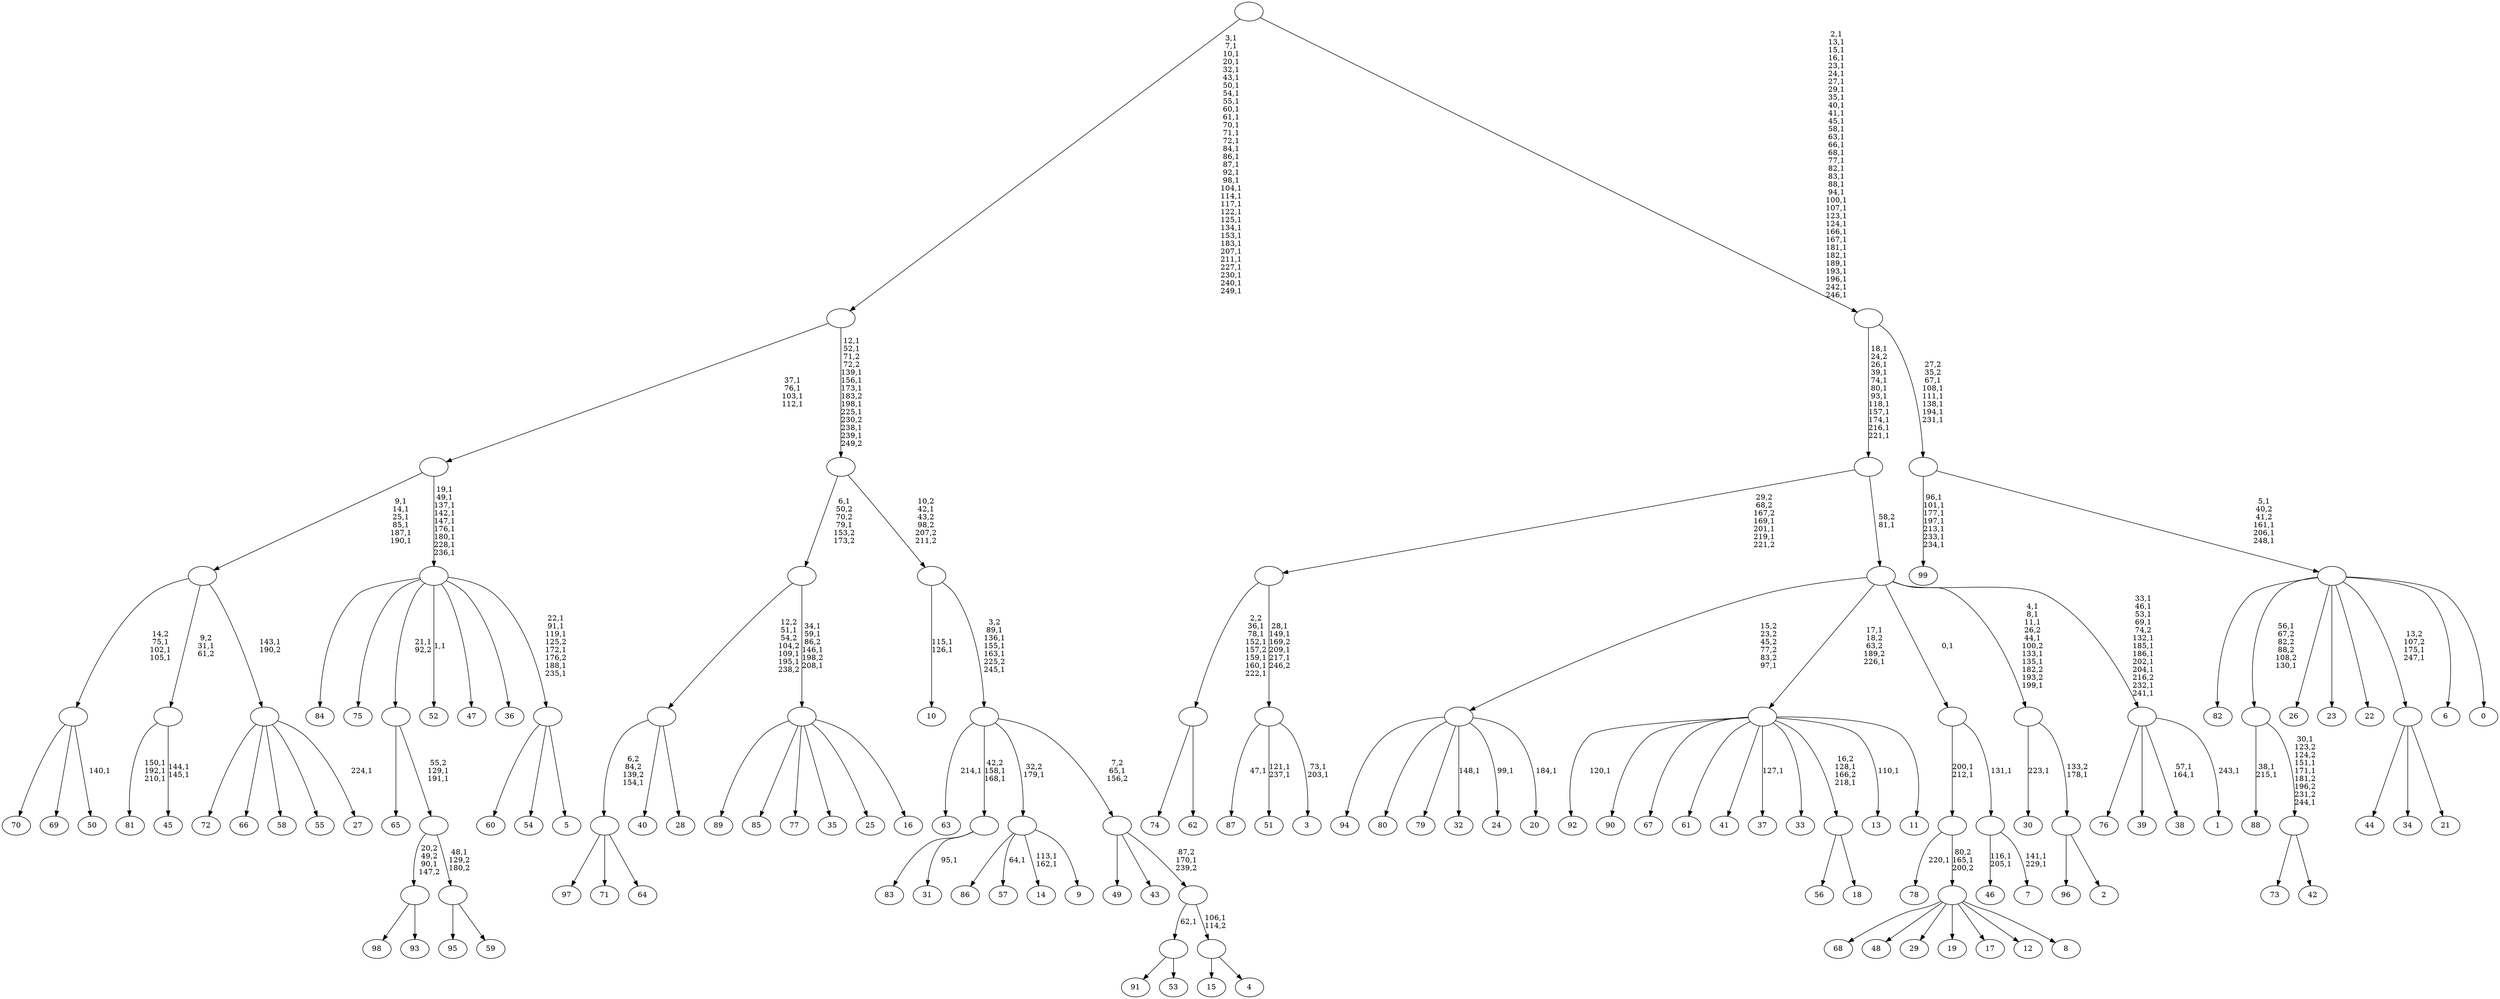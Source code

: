 digraph T {
	350 [label="99"]
	342 [label="98"]
	341 [label="97"]
	340 [label="96"]
	339 [label="95"]
	338 [label="94"]
	337 [label="93"]
	336 [label=""]
	335 [label="92"]
	333 [label="91"]
	332 [label="90"]
	331 [label="89"]
	330 [label="88"]
	327 [label="87"]
	325 [label="86"]
	324 [label="85"]
	323 [label="84"]
	322 [label="83"]
	321 [label="82"]
	320 [label="81"]
	316 [label="80"]
	315 [label="79"]
	314 [label="78"]
	312 [label="77"]
	311 [label="76"]
	310 [label="75"]
	309 [label="74"]
	308 [label="73"]
	307 [label="72"]
	306 [label="71"]
	305 [label="70"]
	304 [label="69"]
	303 [label="68"]
	302 [label="67"]
	301 [label="66"]
	300 [label="65"]
	299 [label="64"]
	298 [label=""]
	297 [label="63"]
	295 [label="62"]
	294 [label=""]
	288 [label="61"]
	287 [label="60"]
	286 [label="59"]
	285 [label=""]
	284 [label=""]
	282 [label=""]
	281 [label="58"]
	280 [label="57"]
	278 [label="56"]
	277 [label="55"]
	276 [label="54"]
	275 [label="53"]
	274 [label=""]
	273 [label="52"]
	271 [label="51"]
	268 [label="50"]
	266 [label=""]
	263 [label="49"]
	262 [label="48"]
	261 [label="47"]
	260 [label="46"]
	257 [label="45"]
	254 [label=""]
	253 [label="44"]
	252 [label="43"]
	251 [label="42"]
	250 [label=""]
	246 [label=""]
	244 [label="41"]
	243 [label="40"]
	242 [label="39"]
	241 [label="38"]
	238 [label="37"]
	236 [label="36"]
	235 [label="35"]
	234 [label="34"]
	233 [label="33"]
	232 [label="32"]
	230 [label="31"]
	228 [label=""]
	226 [label="30"]
	224 [label="29"]
	223 [label="28"]
	222 [label=""]
	219 [label="27"]
	217 [label=""]
	216 [label=""]
	210 [label="26"]
	209 [label="25"]
	208 [label="24"]
	206 [label="23"]
	205 [label="22"]
	204 [label="21"]
	203 [label=""]
	201 [label="20"]
	199 [label=""]
	198 [label="19"]
	197 [label="18"]
	196 [label=""]
	194 [label="17"]
	193 [label="16"]
	192 [label=""]
	188 [label=""]
	186 [label="15"]
	185 [label="14"]
	182 [label="13"]
	180 [label="12"]
	179 [label="11"]
	178 [label=""]
	176 [label="10"]
	173 [label="9"]
	172 [label=""]
	171 [label="8"]
	170 [label=""]
	169 [label=""]
	167 [label="7"]
	164 [label=""]
	163 [label=""]
	162 [label="6"]
	161 [label="5"]
	160 [label=""]
	154 [label=""]
	145 [label=""]
	141 [label="4"]
	140 [label=""]
	139 [label=""]
	138 [label=""]
	137 [label=""]
	132 [label=""]
	131 [label=""]
	122 [label=""]
	89 [label="3"]
	86 [label=""]
	82 [label=""]
	79 [label="2"]
	78 [label=""]
	77 [label=""]
	70 [label="1"]
	68 [label=""]
	57 [label=""]
	56 [label=""]
	45 [label="0"]
	44 [label=""]
	40 [label=""]
	34 [label=""]
	0 [label=""]
	336 -> 342 [label=""]
	336 -> 337 [label=""]
	298 -> 341 [label=""]
	298 -> 306 [label=""]
	298 -> 299 [label=""]
	294 -> 309 [label=""]
	294 -> 295 [label=""]
	285 -> 339 [label=""]
	285 -> 286 [label=""]
	284 -> 336 [label="20,2\n49,2\n90,1\n147,2"]
	284 -> 285 [label="48,1\n129,2\n180,2"]
	282 -> 284 [label="55,2\n129,1\n191,1"]
	282 -> 300 [label=""]
	274 -> 333 [label=""]
	274 -> 275 [label=""]
	266 -> 268 [label="140,1"]
	266 -> 305 [label=""]
	266 -> 304 [label=""]
	254 -> 257 [label="144,1\n145,1"]
	254 -> 320 [label="150,1\n192,1\n210,1"]
	250 -> 308 [label=""]
	250 -> 251 [label=""]
	246 -> 250 [label="30,1\n123,2\n124,2\n151,1\n171,1\n181,2\n196,2\n231,2\n244,1"]
	246 -> 330 [label="38,1\n215,1"]
	228 -> 230 [label="95,1"]
	228 -> 322 [label=""]
	222 -> 298 [label="6,2\n84,2\n139,2\n154,1"]
	222 -> 243 [label=""]
	222 -> 223 [label=""]
	217 -> 219 [label="224,1"]
	217 -> 307 [label=""]
	217 -> 301 [label=""]
	217 -> 281 [label=""]
	217 -> 277 [label=""]
	216 -> 266 [label="14,2\n75,1\n102,1\n105,1"]
	216 -> 254 [label="9,2\n31,1\n61,2"]
	216 -> 217 [label="143,1\n190,2"]
	203 -> 253 [label=""]
	203 -> 234 [label=""]
	203 -> 204 [label=""]
	199 -> 201 [label="184,1"]
	199 -> 208 [label="99,1"]
	199 -> 232 [label="148,1"]
	199 -> 338 [label=""]
	199 -> 316 [label=""]
	199 -> 315 [label=""]
	196 -> 278 [label=""]
	196 -> 197 [label=""]
	192 -> 331 [label=""]
	192 -> 324 [label=""]
	192 -> 312 [label=""]
	192 -> 235 [label=""]
	192 -> 209 [label=""]
	192 -> 193 [label=""]
	188 -> 192 [label="34,1\n59,1\n86,2\n146,1\n198,2\n208,1"]
	188 -> 222 [label="12,2\n51,1\n54,2\n104,2\n109,1\n195,1\n238,2"]
	178 -> 182 [label="110,1"]
	178 -> 196 [label="16,2\n128,1\n166,2\n218,1"]
	178 -> 238 [label="127,1"]
	178 -> 335 [label="120,1"]
	178 -> 332 [label=""]
	178 -> 302 [label=""]
	178 -> 288 [label=""]
	178 -> 244 [label=""]
	178 -> 233 [label=""]
	178 -> 179 [label=""]
	172 -> 185 [label="113,1\n162,1"]
	172 -> 280 [label="64,1"]
	172 -> 325 [label=""]
	172 -> 173 [label=""]
	170 -> 303 [label=""]
	170 -> 262 [label=""]
	170 -> 224 [label=""]
	170 -> 198 [label=""]
	170 -> 194 [label=""]
	170 -> 180 [label=""]
	170 -> 171 [label=""]
	169 -> 314 [label="220,1"]
	169 -> 170 [label="80,2\n165,1\n200,2"]
	164 -> 167 [label="141,1\n229,1"]
	164 -> 260 [label="116,1\n205,1"]
	163 -> 169 [label="200,1\n212,1"]
	163 -> 164 [label="131,1"]
	160 -> 287 [label=""]
	160 -> 276 [label=""]
	160 -> 161 [label=""]
	154 -> 160 [label="22,1\n91,1\n119,1\n125,2\n172,1\n176,2\n188,1\n235,1"]
	154 -> 273 [label="1,1"]
	154 -> 323 [label=""]
	154 -> 310 [label=""]
	154 -> 282 [label="21,1\n92,2"]
	154 -> 261 [label=""]
	154 -> 236 [label=""]
	145 -> 154 [label="19,1\n49,1\n137,1\n142,1\n147,1\n176,1\n180,1\n228,1\n236,1"]
	145 -> 216 [label="9,1\n14,1\n25,1\n85,1\n187,1\n190,1"]
	140 -> 186 [label=""]
	140 -> 141 [label=""]
	139 -> 274 [label="62,1"]
	139 -> 140 [label="106,1\n114,2"]
	138 -> 263 [label=""]
	138 -> 252 [label=""]
	138 -> 139 [label="87,2\n170,1\n239,2"]
	137 -> 228 [label="42,2\n158,1\n168,1"]
	137 -> 297 [label="214,1"]
	137 -> 172 [label="32,2\n179,1"]
	137 -> 138 [label="7,2\n65,1\n156,2"]
	132 -> 137 [label="3,2\n89,1\n136,1\n155,1\n163,1\n225,2\n245,1"]
	132 -> 176 [label="115,1\n126,1"]
	131 -> 188 [label="6,1\n50,2\n70,2\n79,1\n153,2\n173,2"]
	131 -> 132 [label="10,2\n42,1\n43,2\n98,2\n207,2\n211,2"]
	122 -> 131 [label="12,1\n52,1\n71,2\n72,2\n139,1\n156,1\n173,1\n183,2\n198,1\n225,1\n230,2\n238,1\n239,1\n249,2"]
	122 -> 145 [label="37,1\n76,1\n103,1\n112,1"]
	86 -> 89 [label="73,1\n203,1"]
	86 -> 271 [label="121,1\n237,1"]
	86 -> 327 [label="47,1"]
	82 -> 86 [label="28,1\n149,1\n169,2\n209,1\n217,1\n246,2"]
	82 -> 294 [label="2,2\n36,1\n78,1\n152,1\n157,2\n159,1\n160,1\n222,1"]
	78 -> 340 [label=""]
	78 -> 79 [label=""]
	77 -> 226 [label="223,1"]
	77 -> 78 [label="133,2\n178,1"]
	68 -> 70 [label="243,1"]
	68 -> 241 [label="57,1\n164,1"]
	68 -> 311 [label=""]
	68 -> 242 [label=""]
	57 -> 68 [label="33,1\n46,1\n53,1\n69,1\n74,2\n132,1\n185,1\n186,1\n202,1\n204,1\n216,2\n232,1\n241,1"]
	57 -> 77 [label="4,1\n8,1\n11,1\n26,2\n44,1\n100,2\n133,1\n135,1\n182,2\n193,2\n199,1"]
	57 -> 178 [label="17,1\n18,2\n63,2\n189,2\n226,1"]
	57 -> 199 [label="15,2\n23,2\n45,2\n77,2\n83,2\n97,1"]
	57 -> 163 [label="0,1"]
	56 -> 82 [label="29,2\n68,2\n167,2\n169,1\n201,1\n219,1\n221,2"]
	56 -> 57 [label="58,2\n81,1"]
	44 -> 203 [label="13,2\n107,2\n175,1\n247,1"]
	44 -> 246 [label="56,1\n67,2\n82,2\n88,2\n108,2\n130,1"]
	44 -> 321 [label=""]
	44 -> 210 [label=""]
	44 -> 206 [label=""]
	44 -> 205 [label=""]
	44 -> 162 [label=""]
	44 -> 45 [label=""]
	40 -> 44 [label="5,1\n40,2\n41,2\n161,1\n206,1\n248,1"]
	40 -> 350 [label="96,1\n101,1\n177,1\n197,1\n213,1\n233,1\n234,1"]
	34 -> 40 [label="27,2\n35,2\n67,1\n108,1\n111,1\n138,1\n194,1\n231,1"]
	34 -> 56 [label="18,1\n24,2\n26,1\n39,1\n74,1\n80,1\n93,1\n118,1\n157,1\n174,1\n216,1\n221,1"]
	0 -> 34 [label="2,1\n13,1\n15,1\n16,1\n23,1\n24,1\n27,1\n29,1\n35,1\n40,1\n41,1\n45,1\n58,1\n63,1\n66,1\n68,1\n77,1\n82,1\n83,1\n88,1\n94,1\n100,1\n107,1\n123,1\n124,1\n166,1\n167,1\n181,1\n182,1\n189,1\n193,1\n196,1\n242,1\n246,1"]
	0 -> 122 [label="3,1\n7,1\n10,1\n20,1\n32,1\n43,1\n50,1\n54,1\n55,1\n60,1\n61,1\n70,1\n71,1\n72,1\n84,1\n86,1\n87,1\n92,1\n98,1\n104,1\n114,1\n117,1\n122,1\n125,1\n134,1\n153,1\n183,1\n207,1\n211,1\n227,1\n230,1\n240,1\n249,1"]
}
